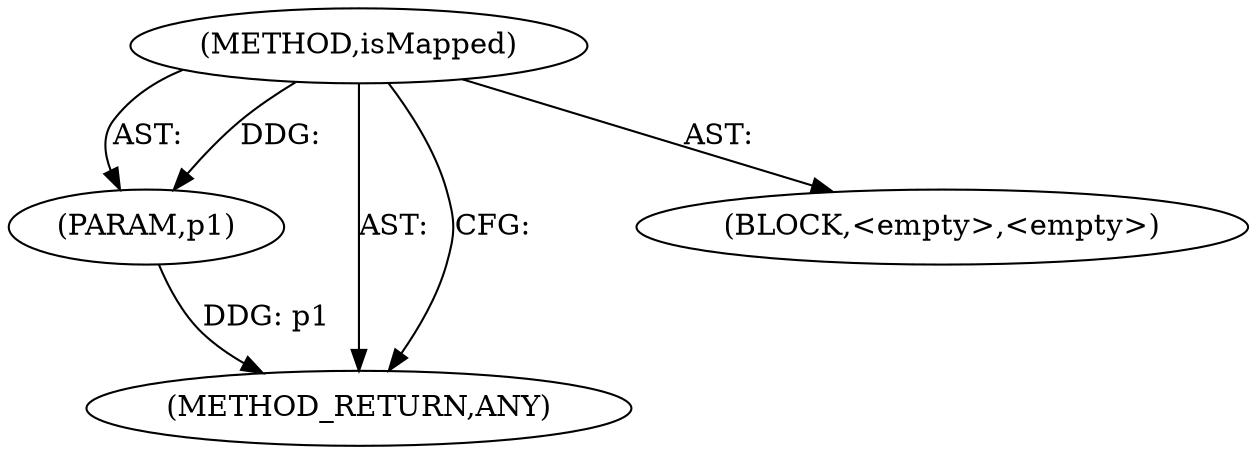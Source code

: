 digraph "isMapped" {  
"100586" [label = <(METHOD,isMapped)> ]
"100587" [label = <(PARAM,p1)> ]
"100588" [label = <(METHOD_RETURN,ANY)> ]
"100589" [label = <(BLOCK,&lt;empty&gt;,&lt;empty&gt;)> ]
  "100586" -> "100588"  [ label = "AST: "] 
  "100586" -> "100587"  [ label = "AST: "] 
  "100586" -> "100589"  [ label = "AST: "] 
  "100586" -> "100588"  [ label = "CFG: "] 
  "100587" -> "100588"  [ label = "DDG: p1"] 
  "100586" -> "100587"  [ label = "DDG: "] 
}
